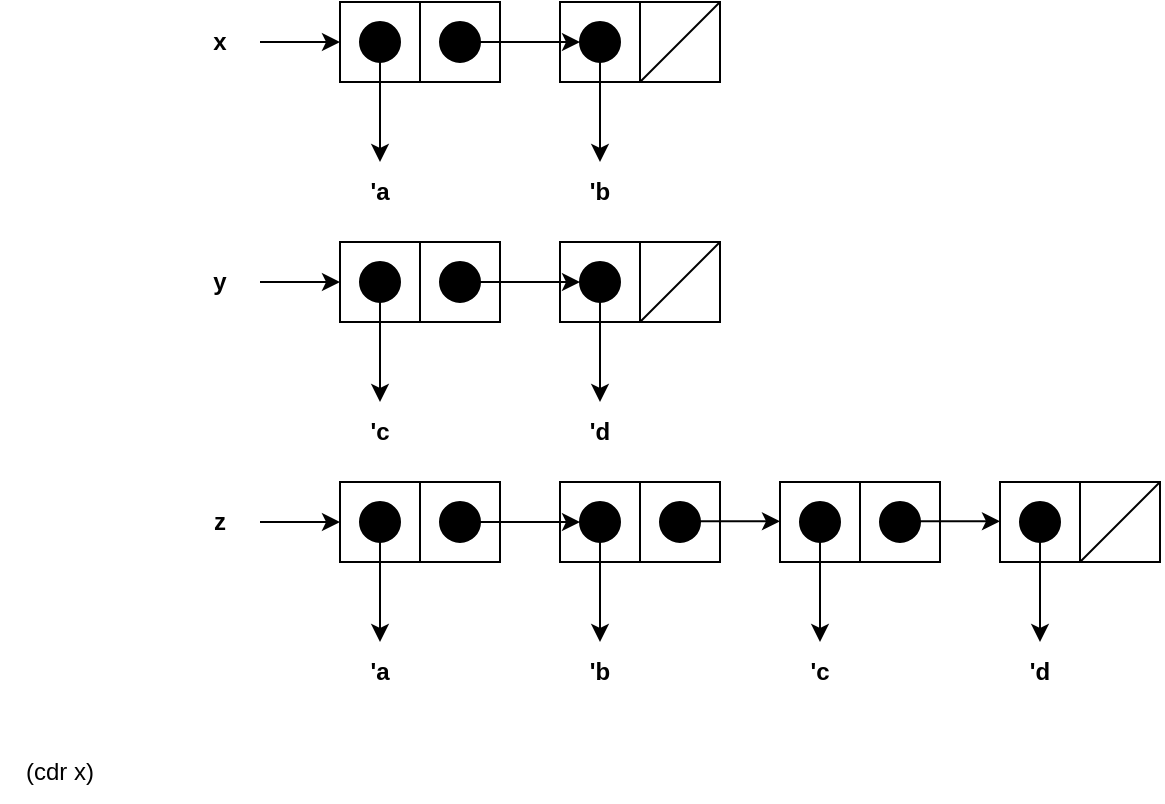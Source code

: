<mxfile version="20.2.2" type="device"><diagram id="Tv-oYdQ1wU6qQGKBQt0T" name="Page-1"><mxGraphModel dx="981" dy="526" grid="1" gridSize="10" guides="1" tooltips="1" connect="1" arrows="1" fold="1" page="1" pageScale="1" pageWidth="827" pageHeight="1169" math="0" shadow="0"><root><mxCell id="0"/><mxCell id="1" parent="0"/><mxCell id="T-SGaXOJ37_tTPhxC2Xk-292" value="" style="group" vertex="1" connectable="0" parent="1"><mxGeometry x="150" y="280" width="280" height="110" as="geometry"/></mxCell><mxCell id="T-SGaXOJ37_tTPhxC2Xk-293" value="" style="group" vertex="1" connectable="0" parent="T-SGaXOJ37_tTPhxC2Xk-292"><mxGeometry width="210" height="110" as="geometry"/></mxCell><mxCell id="T-SGaXOJ37_tTPhxC2Xk-294" value="" style="group" vertex="1" connectable="0" parent="T-SGaXOJ37_tTPhxC2Xk-293"><mxGeometry x="90" width="80" height="40" as="geometry"/></mxCell><mxCell id="T-SGaXOJ37_tTPhxC2Xk-295" value="" style="rounded=0;whiteSpace=wrap;html=1;fillColor=none;" vertex="1" parent="T-SGaXOJ37_tTPhxC2Xk-294"><mxGeometry width="40" height="40" as="geometry"/></mxCell><mxCell id="T-SGaXOJ37_tTPhxC2Xk-296" value="" style="ellipse;whiteSpace=wrap;html=1;aspect=fixed;fillColor=#000000;" vertex="1" parent="T-SGaXOJ37_tTPhxC2Xk-294"><mxGeometry x="10" y="10" width="20" height="20" as="geometry"/></mxCell><mxCell id="T-SGaXOJ37_tTPhxC2Xk-297" value="" style="rounded=0;whiteSpace=wrap;html=1;fillColor=none;" vertex="1" parent="T-SGaXOJ37_tTPhxC2Xk-294"><mxGeometry x="40" width="40" height="40" as="geometry"/></mxCell><mxCell id="T-SGaXOJ37_tTPhxC2Xk-298" value="" style="ellipse;whiteSpace=wrap;html=1;aspect=fixed;fillColor=#000000;" vertex="1" parent="T-SGaXOJ37_tTPhxC2Xk-294"><mxGeometry x="50" y="10" width="20" height="20" as="geometry"/></mxCell><mxCell id="T-SGaXOJ37_tTPhxC2Xk-299" value="" style="endArrow=classic;html=1;rounded=0;" edge="1" parent="T-SGaXOJ37_tTPhxC2Xk-293"><mxGeometry width="50" height="50" relative="1" as="geometry"><mxPoint x="50" y="20" as="sourcePoint"/><mxPoint x="90" y="20" as="targetPoint"/></mxGeometry></mxCell><mxCell id="T-SGaXOJ37_tTPhxC2Xk-300" value="&lt;b&gt;y&lt;/b&gt;" style="text;html=1;strokeColor=none;fillColor=none;align=center;verticalAlign=middle;whiteSpace=wrap;rounded=0;" vertex="1" parent="T-SGaXOJ37_tTPhxC2Xk-293"><mxGeometry y="5" width="60" height="30" as="geometry"/></mxCell><mxCell id="T-SGaXOJ37_tTPhxC2Xk-301" value="" style="endArrow=classic;html=1;rounded=0;exitX=0.5;exitY=1;exitDx=0;exitDy=0;" edge="1" parent="T-SGaXOJ37_tTPhxC2Xk-293" source="T-SGaXOJ37_tTPhxC2Xk-296"><mxGeometry width="50" height="50" relative="1" as="geometry"><mxPoint x="280" y="230" as="sourcePoint"/><mxPoint x="110" y="80" as="targetPoint"/></mxGeometry></mxCell><mxCell id="T-SGaXOJ37_tTPhxC2Xk-302" value="&lt;b&gt;'c&lt;/b&gt;" style="text;html=1;strokeColor=none;fillColor=none;align=center;verticalAlign=middle;whiteSpace=wrap;rounded=0;" vertex="1" parent="T-SGaXOJ37_tTPhxC2Xk-293"><mxGeometry x="80" y="80" width="60" height="30" as="geometry"/></mxCell><mxCell id="T-SGaXOJ37_tTPhxC2Xk-303" value="" style="endArrow=classic;html=1;rounded=0;exitX=1;exitY=0.5;exitDx=0;exitDy=0;" edge="1" parent="T-SGaXOJ37_tTPhxC2Xk-293" source="T-SGaXOJ37_tTPhxC2Xk-298"><mxGeometry width="50" height="50" relative="1" as="geometry"><mxPoint x="280" y="230" as="sourcePoint"/><mxPoint x="210" y="20" as="targetPoint"/></mxGeometry></mxCell><mxCell id="T-SGaXOJ37_tTPhxC2Xk-304" value="&lt;b&gt;'d&lt;/b&gt;" style="text;html=1;strokeColor=none;fillColor=none;align=center;verticalAlign=middle;whiteSpace=wrap;rounded=0;" vertex="1" parent="T-SGaXOJ37_tTPhxC2Xk-292"><mxGeometry x="190" y="80" width="60" height="30" as="geometry"/></mxCell><mxCell id="T-SGaXOJ37_tTPhxC2Xk-305" value="" style="group" vertex="1" connectable="0" parent="T-SGaXOJ37_tTPhxC2Xk-292"><mxGeometry x="200" width="80" height="80" as="geometry"/></mxCell><mxCell id="T-SGaXOJ37_tTPhxC2Xk-306" value="" style="group" vertex="1" connectable="0" parent="T-SGaXOJ37_tTPhxC2Xk-305"><mxGeometry width="80" height="40" as="geometry"/></mxCell><mxCell id="T-SGaXOJ37_tTPhxC2Xk-307" value="" style="rounded=0;whiteSpace=wrap;html=1;fillColor=none;" vertex="1" parent="T-SGaXOJ37_tTPhxC2Xk-306"><mxGeometry width="40" height="40" as="geometry"/></mxCell><mxCell id="T-SGaXOJ37_tTPhxC2Xk-308" value="" style="ellipse;whiteSpace=wrap;html=1;aspect=fixed;fillColor=#000000;" vertex="1" parent="T-SGaXOJ37_tTPhxC2Xk-306"><mxGeometry x="10" y="10" width="20" height="20" as="geometry"/></mxCell><mxCell id="T-SGaXOJ37_tTPhxC2Xk-309" value="" style="rounded=0;whiteSpace=wrap;html=1;fillColor=none;" vertex="1" parent="T-SGaXOJ37_tTPhxC2Xk-306"><mxGeometry x="40" width="40" height="40" as="geometry"/></mxCell><mxCell id="T-SGaXOJ37_tTPhxC2Xk-310" value="" style="endArrow=none;html=1;rounded=0;" edge="1" parent="T-SGaXOJ37_tTPhxC2Xk-306"><mxGeometry width="50" height="50" relative="1" as="geometry"><mxPoint x="40" y="40" as="sourcePoint"/><mxPoint x="80" as="targetPoint"/></mxGeometry></mxCell><mxCell id="T-SGaXOJ37_tTPhxC2Xk-311" value="" style="endArrow=classic;html=1;rounded=0;exitX=0.5;exitY=1;exitDx=0;exitDy=0;" edge="1" parent="T-SGaXOJ37_tTPhxC2Xk-305"><mxGeometry width="50" height="50" relative="1" as="geometry"><mxPoint x="20" y="30" as="sourcePoint"/><mxPoint x="20" y="80" as="targetPoint"/></mxGeometry></mxCell><mxCell id="T-SGaXOJ37_tTPhxC2Xk-20" value="" style="group" vertex="1" connectable="0" parent="1"><mxGeometry x="150" y="160" width="210" height="110" as="geometry"/></mxCell><mxCell id="T-SGaXOJ37_tTPhxC2Xk-12" value="" style="group" vertex="1" connectable="0" parent="T-SGaXOJ37_tTPhxC2Xk-20"><mxGeometry x="90" width="80" height="40" as="geometry"/></mxCell><mxCell id="T-SGaXOJ37_tTPhxC2Xk-1" value="" style="rounded=0;whiteSpace=wrap;html=1;fillColor=none;" vertex="1" parent="T-SGaXOJ37_tTPhxC2Xk-12"><mxGeometry width="40" height="40" as="geometry"/></mxCell><mxCell id="T-SGaXOJ37_tTPhxC2Xk-3" value="" style="ellipse;whiteSpace=wrap;html=1;aspect=fixed;fillColor=#000000;" vertex="1" parent="T-SGaXOJ37_tTPhxC2Xk-12"><mxGeometry x="10" y="10" width="20" height="20" as="geometry"/></mxCell><mxCell id="T-SGaXOJ37_tTPhxC2Xk-6" value="" style="rounded=0;whiteSpace=wrap;html=1;fillColor=none;" vertex="1" parent="T-SGaXOJ37_tTPhxC2Xk-12"><mxGeometry x="40" width="40" height="40" as="geometry"/></mxCell><mxCell id="T-SGaXOJ37_tTPhxC2Xk-7" value="" style="ellipse;whiteSpace=wrap;html=1;aspect=fixed;fillColor=#000000;" vertex="1" parent="T-SGaXOJ37_tTPhxC2Xk-12"><mxGeometry x="50" y="10" width="20" height="20" as="geometry"/></mxCell><mxCell id="T-SGaXOJ37_tTPhxC2Xk-13" value="" style="endArrow=classic;html=1;rounded=0;" edge="1" parent="T-SGaXOJ37_tTPhxC2Xk-20"><mxGeometry width="50" height="50" relative="1" as="geometry"><mxPoint x="50" y="20" as="sourcePoint"/><mxPoint x="90" y="20" as="targetPoint"/></mxGeometry></mxCell><mxCell id="T-SGaXOJ37_tTPhxC2Xk-14" value="&lt;b&gt;x&lt;/b&gt;" style="text;html=1;strokeColor=none;fillColor=none;align=center;verticalAlign=middle;whiteSpace=wrap;rounded=0;" vertex="1" parent="T-SGaXOJ37_tTPhxC2Xk-20"><mxGeometry y="5" width="60" height="30" as="geometry"/></mxCell><mxCell id="T-SGaXOJ37_tTPhxC2Xk-15" value="" style="endArrow=classic;html=1;rounded=0;exitX=0.5;exitY=1;exitDx=0;exitDy=0;" edge="1" parent="T-SGaXOJ37_tTPhxC2Xk-20" source="T-SGaXOJ37_tTPhxC2Xk-3"><mxGeometry width="50" height="50" relative="1" as="geometry"><mxPoint x="280" y="230" as="sourcePoint"/><mxPoint x="110" y="80" as="targetPoint"/></mxGeometry></mxCell><mxCell id="T-SGaXOJ37_tTPhxC2Xk-18" value="&lt;b&gt;'a&lt;/b&gt;" style="text;html=1;strokeColor=none;fillColor=none;align=center;verticalAlign=middle;whiteSpace=wrap;rounded=0;" vertex="1" parent="T-SGaXOJ37_tTPhxC2Xk-20"><mxGeometry x="80" y="80" width="60" height="30" as="geometry"/></mxCell><mxCell id="T-SGaXOJ37_tTPhxC2Xk-19" value="" style="endArrow=classic;html=1;rounded=0;exitX=1;exitY=0.5;exitDx=0;exitDy=0;" edge="1" parent="T-SGaXOJ37_tTPhxC2Xk-20" source="T-SGaXOJ37_tTPhxC2Xk-7"><mxGeometry width="50" height="50" relative="1" as="geometry"><mxPoint x="280" y="230" as="sourcePoint"/><mxPoint x="210" y="20" as="targetPoint"/></mxGeometry></mxCell><mxCell id="T-SGaXOJ37_tTPhxC2Xk-63" value="&lt;b&gt;'b&lt;/b&gt;" style="text;html=1;strokeColor=none;fillColor=none;align=center;verticalAlign=middle;whiteSpace=wrap;rounded=0;" vertex="1" parent="1"><mxGeometry x="340" y="240" width="60" height="30" as="geometry"/></mxCell><mxCell id="T-SGaXOJ37_tTPhxC2Xk-65" value="" style="group" vertex="1" connectable="0" parent="1"><mxGeometry x="350" y="160" width="80" height="80" as="geometry"/></mxCell><mxCell id="T-SGaXOJ37_tTPhxC2Xk-51" value="" style="group" vertex="1" connectable="0" parent="T-SGaXOJ37_tTPhxC2Xk-65"><mxGeometry width="80" height="40" as="geometry"/></mxCell><mxCell id="T-SGaXOJ37_tTPhxC2Xk-52" value="" style="rounded=0;whiteSpace=wrap;html=1;fillColor=none;" vertex="1" parent="T-SGaXOJ37_tTPhxC2Xk-51"><mxGeometry width="40" height="40" as="geometry"/></mxCell><mxCell id="T-SGaXOJ37_tTPhxC2Xk-53" value="" style="ellipse;whiteSpace=wrap;html=1;aspect=fixed;fillColor=#000000;" vertex="1" parent="T-SGaXOJ37_tTPhxC2Xk-51"><mxGeometry x="10" y="10" width="20" height="20" as="geometry"/></mxCell><mxCell id="T-SGaXOJ37_tTPhxC2Xk-54" value="" style="rounded=0;whiteSpace=wrap;html=1;fillColor=none;" vertex="1" parent="T-SGaXOJ37_tTPhxC2Xk-51"><mxGeometry x="40" width="40" height="40" as="geometry"/></mxCell><mxCell id="T-SGaXOJ37_tTPhxC2Xk-64" value="" style="endArrow=none;html=1;rounded=0;" edge="1" parent="T-SGaXOJ37_tTPhxC2Xk-51"><mxGeometry width="50" height="50" relative="1" as="geometry"><mxPoint x="40" y="40" as="sourcePoint"/><mxPoint x="80" as="targetPoint"/></mxGeometry></mxCell><mxCell id="T-SGaXOJ37_tTPhxC2Xk-62" value="" style="endArrow=classic;html=1;rounded=0;exitX=0.5;exitY=1;exitDx=0;exitDy=0;" edge="1" parent="T-SGaXOJ37_tTPhxC2Xk-65"><mxGeometry width="50" height="50" relative="1" as="geometry"><mxPoint x="20" y="30" as="sourcePoint"/><mxPoint x="20" y="80" as="targetPoint"/></mxGeometry></mxCell><mxCell id="T-SGaXOJ37_tTPhxC2Xk-366" value="" style="group" vertex="1" connectable="0" parent="1"><mxGeometry x="150" y="400" width="210" height="110" as="geometry"/></mxCell><mxCell id="T-SGaXOJ37_tTPhxC2Xk-367" value="" style="group" vertex="1" connectable="0" parent="T-SGaXOJ37_tTPhxC2Xk-366"><mxGeometry x="90" width="80" height="40" as="geometry"/></mxCell><mxCell id="T-SGaXOJ37_tTPhxC2Xk-368" value="" style="rounded=0;whiteSpace=wrap;html=1;fillColor=none;" vertex="1" parent="T-SGaXOJ37_tTPhxC2Xk-367"><mxGeometry width="40" height="40" as="geometry"/></mxCell><mxCell id="T-SGaXOJ37_tTPhxC2Xk-369" value="" style="ellipse;whiteSpace=wrap;html=1;aspect=fixed;fillColor=#000000;" vertex="1" parent="T-SGaXOJ37_tTPhxC2Xk-367"><mxGeometry x="10" y="10" width="20" height="20" as="geometry"/></mxCell><mxCell id="T-SGaXOJ37_tTPhxC2Xk-370" value="" style="rounded=0;whiteSpace=wrap;html=1;fillColor=none;" vertex="1" parent="T-SGaXOJ37_tTPhxC2Xk-367"><mxGeometry x="40" width="40" height="40" as="geometry"/></mxCell><mxCell id="T-SGaXOJ37_tTPhxC2Xk-371" value="" style="ellipse;whiteSpace=wrap;html=1;aspect=fixed;fillColor=#000000;" vertex="1" parent="T-SGaXOJ37_tTPhxC2Xk-367"><mxGeometry x="50" y="10" width="20" height="20" as="geometry"/></mxCell><mxCell id="T-SGaXOJ37_tTPhxC2Xk-372" value="" style="endArrow=classic;html=1;rounded=0;" edge="1" parent="T-SGaXOJ37_tTPhxC2Xk-366"><mxGeometry width="50" height="50" relative="1" as="geometry"><mxPoint x="50" y="20" as="sourcePoint"/><mxPoint x="90" y="20" as="targetPoint"/></mxGeometry></mxCell><mxCell id="T-SGaXOJ37_tTPhxC2Xk-373" value="&lt;b&gt;z&lt;/b&gt;" style="text;html=1;strokeColor=none;fillColor=none;align=center;verticalAlign=middle;whiteSpace=wrap;rounded=0;" vertex="1" parent="T-SGaXOJ37_tTPhxC2Xk-366"><mxGeometry y="5" width="60" height="30" as="geometry"/></mxCell><mxCell id="T-SGaXOJ37_tTPhxC2Xk-374" value="" style="endArrow=classic;html=1;rounded=0;exitX=0.5;exitY=1;exitDx=0;exitDy=0;" edge="1" parent="T-SGaXOJ37_tTPhxC2Xk-366" source="T-SGaXOJ37_tTPhxC2Xk-369"><mxGeometry width="50" height="50" relative="1" as="geometry"><mxPoint x="280" y="230" as="sourcePoint"/><mxPoint x="110" y="80" as="targetPoint"/></mxGeometry></mxCell><mxCell id="T-SGaXOJ37_tTPhxC2Xk-375" value="&lt;b&gt;'a&lt;/b&gt;" style="text;html=1;strokeColor=none;fillColor=none;align=center;verticalAlign=middle;whiteSpace=wrap;rounded=0;" vertex="1" parent="T-SGaXOJ37_tTPhxC2Xk-366"><mxGeometry x="80" y="80" width="60" height="30" as="geometry"/></mxCell><mxCell id="T-SGaXOJ37_tTPhxC2Xk-376" value="" style="endArrow=classic;html=1;rounded=0;exitX=1;exitY=0.5;exitDx=0;exitDy=0;" edge="1" parent="T-SGaXOJ37_tTPhxC2Xk-366" source="T-SGaXOJ37_tTPhxC2Xk-371"><mxGeometry width="50" height="50" relative="1" as="geometry"><mxPoint x="280" y="230" as="sourcePoint"/><mxPoint x="210" y="20" as="targetPoint"/></mxGeometry></mxCell><mxCell id="T-SGaXOJ37_tTPhxC2Xk-377" value="&lt;b&gt;'b&lt;/b&gt;" style="text;html=1;strokeColor=none;fillColor=none;align=center;verticalAlign=middle;whiteSpace=wrap;rounded=0;" vertex="1" parent="1"><mxGeometry x="340" y="480" width="60" height="30" as="geometry"/></mxCell><mxCell id="T-SGaXOJ37_tTPhxC2Xk-378" value="" style="group" vertex="1" connectable="0" parent="1"><mxGeometry x="350" y="400" width="80" height="80" as="geometry"/></mxCell><mxCell id="T-SGaXOJ37_tTPhxC2Xk-379" value="" style="group" vertex="1" connectable="0" parent="T-SGaXOJ37_tTPhxC2Xk-378"><mxGeometry width="80" height="40" as="geometry"/></mxCell><mxCell id="T-SGaXOJ37_tTPhxC2Xk-380" value="" style="rounded=0;whiteSpace=wrap;html=1;fillColor=none;" vertex="1" parent="T-SGaXOJ37_tTPhxC2Xk-379"><mxGeometry width="40" height="40" as="geometry"/></mxCell><mxCell id="T-SGaXOJ37_tTPhxC2Xk-381" value="" style="ellipse;whiteSpace=wrap;html=1;aspect=fixed;fillColor=#000000;" vertex="1" parent="T-SGaXOJ37_tTPhxC2Xk-379"><mxGeometry x="10" y="10" width="20" height="20" as="geometry"/></mxCell><mxCell id="T-SGaXOJ37_tTPhxC2Xk-385" value="" style="ellipse;whiteSpace=wrap;html=1;aspect=fixed;fillColor=#000000;" vertex="1" parent="T-SGaXOJ37_tTPhxC2Xk-379"><mxGeometry x="50" y="10" width="20" height="20" as="geometry"/></mxCell><mxCell id="T-SGaXOJ37_tTPhxC2Xk-386" value="" style="rounded=0;whiteSpace=wrap;html=1;fillColor=none;" vertex="1" parent="T-SGaXOJ37_tTPhxC2Xk-379"><mxGeometry x="40" width="40" height="40" as="geometry"/></mxCell><mxCell id="T-SGaXOJ37_tTPhxC2Xk-384" value="" style="endArrow=classic;html=1;rounded=0;exitX=0.5;exitY=1;exitDx=0;exitDy=0;" edge="1" parent="T-SGaXOJ37_tTPhxC2Xk-378"><mxGeometry width="50" height="50" relative="1" as="geometry"><mxPoint x="20" y="30" as="sourcePoint"/><mxPoint x="20" y="80" as="targetPoint"/></mxGeometry></mxCell><mxCell id="T-SGaXOJ37_tTPhxC2Xk-387" value="" style="ellipse;whiteSpace=wrap;html=1;aspect=fixed;fillColor=#000000;" vertex="1" parent="1"><mxGeometry x="470" y="410.0" width="20" height="20" as="geometry"/></mxCell><mxCell id="T-SGaXOJ37_tTPhxC2Xk-388" value="" style="rounded=0;whiteSpace=wrap;html=1;fillColor=none;" vertex="1" parent="1"><mxGeometry x="460" y="400.0" width="40" height="40" as="geometry"/></mxCell><mxCell id="T-SGaXOJ37_tTPhxC2Xk-389" value="" style="ellipse;whiteSpace=wrap;html=1;aspect=fixed;fillColor=#000000;" vertex="1" parent="1"><mxGeometry x="510" y="410.0" width="20" height="20" as="geometry"/></mxCell><mxCell id="T-SGaXOJ37_tTPhxC2Xk-390" value="" style="rounded=0;whiteSpace=wrap;html=1;fillColor=none;" vertex="1" parent="1"><mxGeometry x="500" y="400.0" width="40" height="40" as="geometry"/></mxCell><mxCell id="T-SGaXOJ37_tTPhxC2Xk-391" value="" style="endArrow=classic;html=1;rounded=0;" edge="1" parent="1"><mxGeometry width="50" height="50" relative="1" as="geometry"><mxPoint x="420" y="419.66" as="sourcePoint"/><mxPoint x="460" y="419.66" as="targetPoint"/></mxGeometry></mxCell><mxCell id="T-SGaXOJ37_tTPhxC2Xk-392" value="&lt;b&gt;'c&lt;/b&gt;" style="text;html=1;strokeColor=none;fillColor=none;align=center;verticalAlign=middle;whiteSpace=wrap;rounded=0;" vertex="1" parent="1"><mxGeometry x="450" y="480.0" width="60" height="30" as="geometry"/></mxCell><mxCell id="T-SGaXOJ37_tTPhxC2Xk-393" value="" style="endArrow=classic;html=1;rounded=0;exitX=0.5;exitY=1;exitDx=0;exitDy=0;" edge="1" parent="1"><mxGeometry width="50" height="50" relative="1" as="geometry"><mxPoint x="480" y="430" as="sourcePoint"/><mxPoint x="480" y="480" as="targetPoint"/></mxGeometry></mxCell><mxCell id="T-SGaXOJ37_tTPhxC2Xk-401" value="" style="ellipse;whiteSpace=wrap;html=1;aspect=fixed;fillColor=#000000;" vertex="1" parent="1"><mxGeometry x="580" y="410" width="20" height="20" as="geometry"/></mxCell><mxCell id="T-SGaXOJ37_tTPhxC2Xk-402" value="" style="rounded=0;whiteSpace=wrap;html=1;fillColor=none;" vertex="1" parent="1"><mxGeometry x="570" y="400" width="40" height="40" as="geometry"/></mxCell><mxCell id="T-SGaXOJ37_tTPhxC2Xk-403" value="" style="endArrow=classic;html=1;rounded=0;" edge="1" parent="1"><mxGeometry width="50" height="50" relative="1" as="geometry"><mxPoint x="530" y="419.66" as="sourcePoint"/><mxPoint x="570" y="419.66" as="targetPoint"/></mxGeometry></mxCell><mxCell id="T-SGaXOJ37_tTPhxC2Xk-404" value="&lt;b&gt;'d&lt;/b&gt;" style="text;html=1;strokeColor=none;fillColor=none;align=center;verticalAlign=middle;whiteSpace=wrap;rounded=0;" vertex="1" parent="1"><mxGeometry x="560" y="480" width="60" height="30" as="geometry"/></mxCell><mxCell id="T-SGaXOJ37_tTPhxC2Xk-405" value="" style="endArrow=classic;html=1;rounded=0;exitX=0.5;exitY=1;exitDx=0;exitDy=0;" edge="1" parent="1"><mxGeometry width="50" height="50" relative="1" as="geometry"><mxPoint x="590" y="430.0" as="sourcePoint"/><mxPoint x="590" y="480.0" as="targetPoint"/></mxGeometry></mxCell><mxCell id="T-SGaXOJ37_tTPhxC2Xk-406" value="" style="rounded=0;whiteSpace=wrap;html=1;fillColor=none;" vertex="1" parent="1"><mxGeometry x="610" y="400.0" width="40" height="40" as="geometry"/></mxCell><mxCell id="T-SGaXOJ37_tTPhxC2Xk-407" value="" style="endArrow=none;html=1;rounded=0;" edge="1" parent="1"><mxGeometry width="50" height="50" relative="1" as="geometry"><mxPoint x="610" y="440.0" as="sourcePoint"/><mxPoint x="650" y="400.0" as="targetPoint"/></mxGeometry></mxCell><mxCell id="T-SGaXOJ37_tTPhxC2Xk-408" value="(cdr x)" style="text;html=1;strokeColor=none;fillColor=none;align=center;verticalAlign=middle;whiteSpace=wrap;rounded=0;" vertex="1" parent="1"><mxGeometry x="70" y="530" width="60" height="30" as="geometry"/></mxCell></root></mxGraphModel></diagram></mxfile>